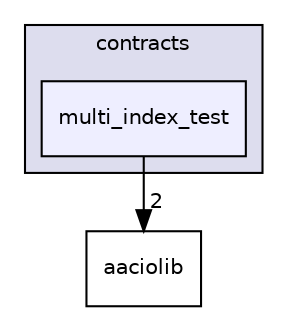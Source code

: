 digraph "contracts/multi_index_test" {
  compound=true
  node [ fontsize="10", fontname="Helvetica"];
  edge [ labelfontsize="10", labelfontname="Helvetica"];
  subgraph clusterdir_ae9b15dd87e066e1908bbd90e8f38627 {
    graph [ bgcolor="#ddddee", pencolor="black", label="contracts" fontname="Helvetica", fontsize="10", URL="dir_ae9b15dd87e066e1908bbd90e8f38627.html"]
  dir_31c5c42164c1b9f654dacae7bf8c4b0a [shape=box, label="multi_index_test", style="filled", fillcolor="#eeeeff", pencolor="black", URL="dir_31c5c42164c1b9f654dacae7bf8c4b0a.html"];
  }
  dir_eebd46385ac17dfe81e47e86b6b64bf0 [shape=box label="aaciolib" URL="dir_eebd46385ac17dfe81e47e86b6b64bf0.html"];
  dir_31c5c42164c1b9f654dacae7bf8c4b0a->dir_eebd46385ac17dfe81e47e86b6b64bf0 [headlabel="2", labeldistance=1.5 headhref="dir_001611_000015.html"];
}
